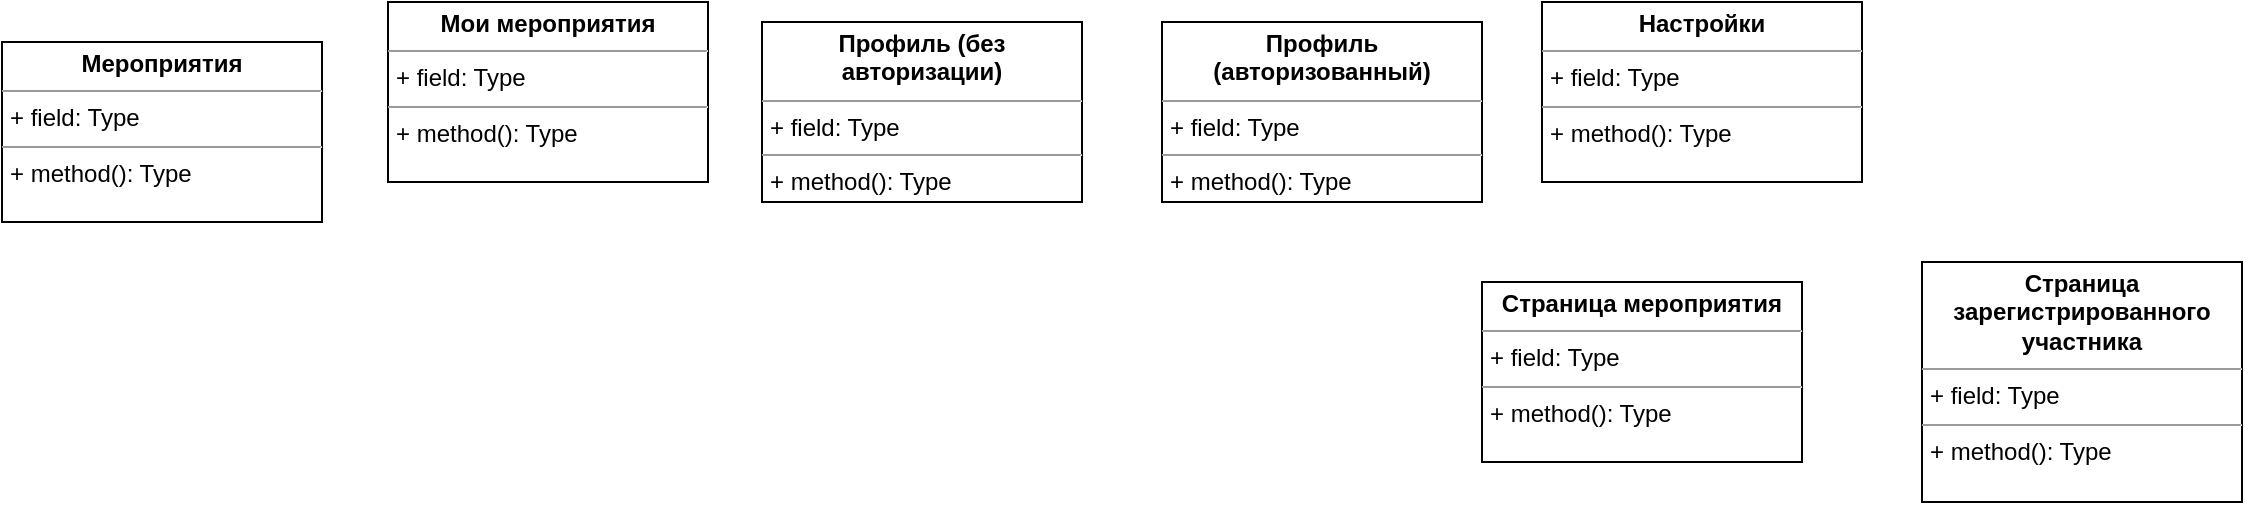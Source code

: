 <mxfile version="21.2.3" type="device" pages="2">
  <diagram name="Страница 1" id="dtjgtgLtooqQBHX3oq-K">
    <mxGraphModel dx="1325" dy="733" grid="1" gridSize="10" guides="1" tooltips="1" connect="1" arrows="1" fold="1" page="1" pageScale="1" pageWidth="827" pageHeight="1169" math="0" shadow="0">
      <root>
        <mxCell id="0" />
        <mxCell id="1" parent="0" />
        <mxCell id="qx8Psn1ScZQ2in4cu_1u-1" value="&lt;p style=&quot;margin:0px;margin-top:4px;text-align:center;&quot;&gt;&lt;b&gt;Мероприятия&lt;/b&gt;&lt;/p&gt;&lt;hr size=&quot;1&quot;&gt;&lt;p style=&quot;margin:0px;margin-left:4px;&quot;&gt;+ field: Type&lt;/p&gt;&lt;hr size=&quot;1&quot;&gt;&lt;p style=&quot;margin:0px;margin-left:4px;&quot;&gt;+ method(): Type&lt;/p&gt;" style="verticalAlign=top;align=left;overflow=fill;fontSize=12;fontFamily=Helvetica;html=1;whiteSpace=wrap;" parent="1" vertex="1">
          <mxGeometry x="140" y="260" width="160" height="90" as="geometry" />
        </mxCell>
        <mxCell id="rZW8BFmAkzOGYNL0ekdx-1" value="&lt;p style=&quot;margin:0px;margin-top:4px;text-align:center;&quot;&gt;&lt;b&gt;Мои мероприятия&lt;/b&gt;&lt;/p&gt;&lt;hr size=&quot;1&quot;&gt;&lt;p style=&quot;margin:0px;margin-left:4px;&quot;&gt;+ field: Type&lt;/p&gt;&lt;hr size=&quot;1&quot;&gt;&lt;p style=&quot;margin:0px;margin-left:4px;&quot;&gt;+ method(): Type&lt;/p&gt;" style="verticalAlign=top;align=left;overflow=fill;fontSize=12;fontFamily=Helvetica;html=1;whiteSpace=wrap;" vertex="1" parent="1">
          <mxGeometry x="333" y="240" width="160" height="90" as="geometry" />
        </mxCell>
        <mxCell id="rZW8BFmAkzOGYNL0ekdx-2" value="&lt;p style=&quot;margin:0px;margin-top:4px;text-align:center;&quot;&gt;&lt;b&gt;Профиль (без авторизации)&lt;/b&gt;&lt;/p&gt;&lt;hr size=&quot;1&quot;&gt;&lt;p style=&quot;margin:0px;margin-left:4px;&quot;&gt;+ field: Type&lt;/p&gt;&lt;hr size=&quot;1&quot;&gt;&lt;p style=&quot;margin:0px;margin-left:4px;&quot;&gt;+ method(): Type&lt;/p&gt;" style="verticalAlign=top;align=left;overflow=fill;fontSize=12;fontFamily=Helvetica;html=1;whiteSpace=wrap;" vertex="1" parent="1">
          <mxGeometry x="520" y="250" width="160" height="90" as="geometry" />
        </mxCell>
        <mxCell id="rZW8BFmAkzOGYNL0ekdx-3" value="&lt;p style=&quot;margin:0px;margin-top:4px;text-align:center;&quot;&gt;&lt;b&gt;Профиль (авторизованный)&lt;/b&gt;&lt;/p&gt;&lt;hr size=&quot;1&quot;&gt;&lt;p style=&quot;margin:0px;margin-left:4px;&quot;&gt;+ field: Type&lt;/p&gt;&lt;hr size=&quot;1&quot;&gt;&lt;p style=&quot;margin:0px;margin-left:4px;&quot;&gt;+ method(): Type&lt;/p&gt;" style="verticalAlign=top;align=left;overflow=fill;fontSize=12;fontFamily=Helvetica;html=1;whiteSpace=wrap;" vertex="1" parent="1">
          <mxGeometry x="720" y="250" width="160" height="90" as="geometry" />
        </mxCell>
        <mxCell id="rZW8BFmAkzOGYNL0ekdx-4" value="&lt;p style=&quot;margin:0px;margin-top:4px;text-align:center;&quot;&gt;&lt;b&gt;Настройки&lt;/b&gt;&lt;/p&gt;&lt;hr size=&quot;1&quot;&gt;&lt;p style=&quot;margin:0px;margin-left:4px;&quot;&gt;+ field: Type&lt;/p&gt;&lt;hr size=&quot;1&quot;&gt;&lt;p style=&quot;margin:0px;margin-left:4px;&quot;&gt;+ method(): Type&lt;/p&gt;" style="verticalAlign=top;align=left;overflow=fill;fontSize=12;fontFamily=Helvetica;html=1;whiteSpace=wrap;" vertex="1" parent="1">
          <mxGeometry x="910" y="240" width="160" height="90" as="geometry" />
        </mxCell>
        <mxCell id="rZW8BFmAkzOGYNL0ekdx-5" value="&lt;p style=&quot;margin:0px;margin-top:4px;text-align:center;&quot;&gt;&lt;b&gt;Страница мероприятия&lt;/b&gt;&lt;/p&gt;&lt;hr size=&quot;1&quot;&gt;&lt;p style=&quot;margin:0px;margin-left:4px;&quot;&gt;+ field: Type&lt;/p&gt;&lt;hr size=&quot;1&quot;&gt;&lt;p style=&quot;margin:0px;margin-left:4px;&quot;&gt;+ method(): Type&lt;/p&gt;" style="verticalAlign=top;align=left;overflow=fill;fontSize=12;fontFamily=Helvetica;html=1;whiteSpace=wrap;" vertex="1" parent="1">
          <mxGeometry x="880" y="380" width="160" height="90" as="geometry" />
        </mxCell>
        <mxCell id="rZW8BFmAkzOGYNL0ekdx-6" value="&lt;p style=&quot;margin:0px;margin-top:4px;text-align:center;&quot;&gt;&lt;b&gt;Страница зарегистрированного участника&lt;/b&gt;&lt;/p&gt;&lt;hr size=&quot;1&quot;&gt;&lt;p style=&quot;margin:0px;margin-left:4px;&quot;&gt;+ field: Type&lt;/p&gt;&lt;hr size=&quot;1&quot;&gt;&lt;p style=&quot;margin:0px;margin-left:4px;&quot;&gt;+ method(): Type&lt;/p&gt;" style="verticalAlign=top;align=left;overflow=fill;fontSize=12;fontFamily=Helvetica;html=1;whiteSpace=wrap;" vertex="1" parent="1">
          <mxGeometry x="1100" y="370" width="160" height="120" as="geometry" />
        </mxCell>
      </root>
    </mxGraphModel>
  </diagram>
  <diagram id="PAqf2tTf54U8kuPaEFG_" name="Страница 2">
    <mxGraphModel dx="1259" dy="696" grid="1" gridSize="10" guides="1" tooltips="1" connect="1" arrows="1" fold="1" page="1" pageScale="1" pageWidth="827" pageHeight="1169" math="0" shadow="0">
      <root>
        <mxCell id="0" />
        <mxCell id="1" parent="0" />
        <mxCell id="Ji1c_fgPaSfX9PePWbn5-1" value="&lt;p style=&quot;margin:0px;margin-top:4px;text-align:center;&quot;&gt;&lt;b&gt;Мероприятия&lt;/b&gt;&lt;/p&gt;&lt;hr size=&quot;1&quot;&gt;&lt;p style=&quot;margin:0px;margin-left:4px;&quot;&gt;+ field: Type&lt;/p&gt;&lt;hr size=&quot;1&quot;&gt;&lt;p style=&quot;margin:0px;margin-left:4px;&quot;&gt;+ method(): Type&lt;/p&gt;" style="verticalAlign=top;align=left;overflow=fill;fontSize=12;fontFamily=Helvetica;html=1;whiteSpace=wrap;" vertex="1" parent="1">
          <mxGeometry x="140" y="260" width="160" height="90" as="geometry" />
        </mxCell>
        <mxCell id="Ji1c_fgPaSfX9PePWbn5-2" value="&lt;p style=&quot;margin:0px;margin-top:4px;text-align:center;&quot;&gt;&lt;b&gt;Мои мероприятия&lt;/b&gt;&lt;/p&gt;&lt;hr size=&quot;1&quot;&gt;&lt;p style=&quot;margin:0px;margin-left:4px;&quot;&gt;+ field: Type&lt;/p&gt;&lt;hr size=&quot;1&quot;&gt;&lt;p style=&quot;margin:0px;margin-left:4px;&quot;&gt;+ method(): Type&lt;/p&gt;" style="verticalAlign=top;align=left;overflow=fill;fontSize=12;fontFamily=Helvetica;html=1;whiteSpace=wrap;" vertex="1" parent="1">
          <mxGeometry x="333" y="240" width="160" height="90" as="geometry" />
        </mxCell>
        <mxCell id="Ji1c_fgPaSfX9PePWbn5-3" value="&lt;p style=&quot;margin:0px;margin-top:4px;text-align:center;&quot;&gt;&lt;b&gt;Профиль (без авторизации)&lt;/b&gt;&lt;/p&gt;&lt;hr size=&quot;1&quot;&gt;&lt;p style=&quot;margin:0px;margin-left:4px;&quot;&gt;+ field: Type&lt;/p&gt;&lt;hr size=&quot;1&quot;&gt;&lt;p style=&quot;margin:0px;margin-left:4px;&quot;&gt;+ method(): Type&lt;/p&gt;" style="verticalAlign=top;align=left;overflow=fill;fontSize=12;fontFamily=Helvetica;html=1;whiteSpace=wrap;" vertex="1" parent="1">
          <mxGeometry x="520" y="250" width="160" height="90" as="geometry" />
        </mxCell>
        <mxCell id="Ji1c_fgPaSfX9PePWbn5-4" value="&lt;p style=&quot;margin:0px;margin-top:4px;text-align:center;&quot;&gt;&lt;b&gt;Профиль (авторизованный)&lt;/b&gt;&lt;/p&gt;&lt;hr size=&quot;1&quot;&gt;&lt;p style=&quot;margin:0px;margin-left:4px;&quot;&gt;+ field: Type&lt;/p&gt;&lt;hr size=&quot;1&quot;&gt;&lt;p style=&quot;margin:0px;margin-left:4px;&quot;&gt;+ method(): Type&lt;/p&gt;" style="verticalAlign=top;align=left;overflow=fill;fontSize=12;fontFamily=Helvetica;html=1;whiteSpace=wrap;" vertex="1" parent="1">
          <mxGeometry x="720" y="250" width="160" height="90" as="geometry" />
        </mxCell>
        <mxCell id="1F0bK3PVutp2L3_Hs2HF-1" value="&lt;p style=&quot;margin:0px;margin-top:4px;text-align:center;&quot;&gt;&lt;b&gt;Страница мероприятия&lt;/b&gt;&lt;/p&gt;&lt;hr size=&quot;1&quot;&gt;&lt;p style=&quot;margin:0px;margin-left:4px;&quot;&gt;+ field: Type&lt;/p&gt;&lt;hr size=&quot;1&quot;&gt;&lt;p style=&quot;margin:0px;margin-left:4px;&quot;&gt;+ method(): Type&lt;/p&gt;" style="verticalAlign=top;align=left;overflow=fill;fontSize=12;fontFamily=Helvetica;html=1;whiteSpace=wrap;" vertex="1" parent="1">
          <mxGeometry x="880" y="380" width="160" height="90" as="geometry" />
        </mxCell>
        <mxCell id="1F0bK3PVutp2L3_Hs2HF-2" value="&lt;p style=&quot;margin:0px;margin-top:4px;text-align:center;&quot;&gt;&lt;b&gt;Подтверждение присутствия&lt;/b&gt;&lt;/p&gt;&lt;hr size=&quot;1&quot;&gt;&lt;p style=&quot;margin:0px;margin-left:4px;&quot;&gt;+ field: Type&lt;/p&gt;&lt;hr size=&quot;1&quot;&gt;&lt;p style=&quot;margin:0px;margin-left:4px;&quot;&gt;+ method(): Type&lt;/p&gt;" style="verticalAlign=top;align=left;overflow=fill;fontSize=12;fontFamily=Helvetica;html=1;whiteSpace=wrap;" vertex="1" parent="1">
          <mxGeometry x="890" y="250" width="160" height="90" as="geometry" />
        </mxCell>
        <mxCell id="1F0bK3PVutp2L3_Hs2HF-3" value="&lt;p style=&quot;margin:0px;margin-top:4px;text-align:center;&quot;&gt;&lt;b&gt;Сканер QR-кода&lt;/b&gt;&lt;/p&gt;&lt;hr size=&quot;1&quot;&gt;&lt;p style=&quot;margin:0px;margin-left:4px;&quot;&gt;+ field: Type&lt;/p&gt;&lt;hr size=&quot;1&quot;&gt;&lt;p style=&quot;margin:0px;margin-left:4px;&quot;&gt;+ method(): Type&lt;/p&gt;" style="verticalAlign=top;align=left;overflow=fill;fontSize=12;fontFamily=Helvetica;html=1;whiteSpace=wrap;" vertex="1" parent="1">
          <mxGeometry x="1081" y="240" width="160" height="90" as="geometry" />
        </mxCell>
        <mxCell id="1F0bK3PVutp2L3_Hs2HF-4" value="&lt;p style=&quot;margin:0px;margin-top:4px;text-align:center;&quot;&gt;&lt;b&gt;Результат сканера&lt;/b&gt;&lt;/p&gt;&lt;hr size=&quot;1&quot;&gt;&lt;p style=&quot;margin:0px;margin-left:4px;&quot;&gt;+ field: Type&lt;/p&gt;&lt;hr size=&quot;1&quot;&gt;&lt;p style=&quot;margin:0px;margin-left:4px;&quot;&gt;+ method(): Type&lt;/p&gt;" style="verticalAlign=top;align=left;overflow=fill;fontSize=12;fontFamily=Helvetica;html=1;whiteSpace=wrap;" vertex="1" parent="1">
          <mxGeometry x="1120" y="380" width="160" height="90" as="geometry" />
        </mxCell>
        <mxCell id="J-JNWpwRlElAd9JCyDzt-1" value="&lt;p style=&quot;margin:0px;margin-top:4px;text-align:center;&quot;&gt;&lt;b&gt;Настройки&lt;/b&gt;&lt;/p&gt;&lt;hr size=&quot;1&quot;&gt;&lt;p style=&quot;margin:0px;margin-left:4px;&quot;&gt;+ field: Type&lt;/p&gt;&lt;hr size=&quot;1&quot;&gt;&lt;p style=&quot;margin:0px;margin-left:4px;&quot;&gt;+ method(): Type&lt;/p&gt;" style="verticalAlign=top;align=left;overflow=fill;fontSize=12;fontFamily=Helvetica;html=1;whiteSpace=wrap;" vertex="1" parent="1">
          <mxGeometry x="1340" y="270" width="160" height="90" as="geometry" />
        </mxCell>
        <mxCell id="J-JNWpwRlElAd9JCyDzt-2" value="&lt;p style=&quot;margin:0px;margin-top:4px;text-align:center;&quot;&gt;&lt;b&gt;Информация о мероприятии&lt;/b&gt;&lt;/p&gt;&lt;hr size=&quot;1&quot;&gt;&lt;p style=&quot;margin:0px;margin-left:4px;&quot;&gt;+ field: Type&lt;/p&gt;&lt;hr size=&quot;1&quot;&gt;&lt;p style=&quot;margin:0px;margin-left:4px;&quot;&gt;+ method(): Type&lt;/p&gt;" style="verticalAlign=top;align=left;overflow=fill;fontSize=12;fontFamily=Helvetica;html=1;whiteSpace=wrap;" vertex="1" parent="1">
          <mxGeometry x="1230" y="520" width="160" height="90" as="geometry" />
        </mxCell>
        <mxCell id="J-JNWpwRlElAd9JCyDzt-3" value="&lt;p style=&quot;margin:0px;margin-top:4px;text-align:center;&quot;&gt;&lt;b&gt;Статистика посещаемости мероприятия&lt;/b&gt;&lt;/p&gt;&lt;hr size=&quot;1&quot;&gt;&lt;p style=&quot;margin:0px;margin-left:4px;&quot;&gt;+ field: Type&lt;/p&gt;&lt;hr size=&quot;1&quot;&gt;&lt;p style=&quot;margin:0px;margin-left:4px;&quot;&gt;+ method(): Type&lt;/p&gt;" style="verticalAlign=top;align=left;overflow=fill;fontSize=12;fontFamily=Helvetica;html=1;whiteSpace=wrap;" vertex="1" parent="1">
          <mxGeometry x="1400" y="400" width="160" height="90" as="geometry" />
        </mxCell>
      </root>
    </mxGraphModel>
  </diagram>
</mxfile>
